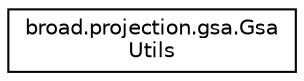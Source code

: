 digraph "Graphical Class Hierarchy"
{
  edge [fontname="Helvetica",fontsize="10",labelfontname="Helvetica",labelfontsize="10"];
  node [fontname="Helvetica",fontsize="10",shape=record];
  rankdir="LR";
  Node1 [label="broad.projection.gsa.Gsa\lUtils",height=0.2,width=0.4,color="black", fillcolor="white", style="filled",URL="$classbroad_1_1projection_1_1gsa_1_1_gsa_utils.html"];
}
